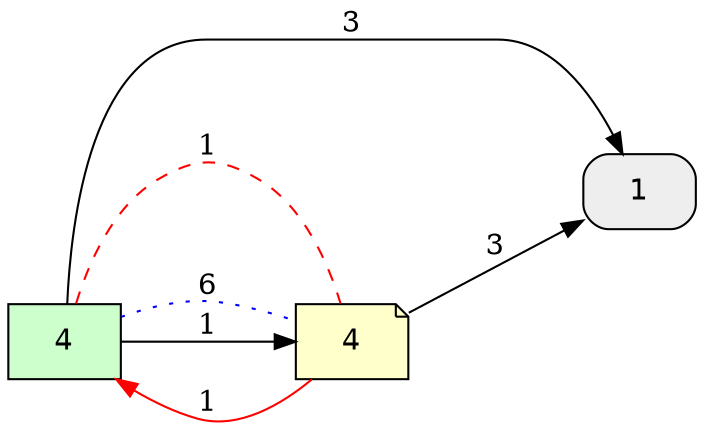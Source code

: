 
digraph{
rankdir=LR
n0 [fillcolor="#EEEEEE", style="filled,rounded", fontname="helvetica", shape=box, label=1];
n1 [fillcolor="#CCFFCC", fontname="helvetica", style=filled, shape=box, label=4];
n2 [fillcolor="#FFFFCC", fontname="helvetica", style=filled, shape=note, label=4];



n2 -> n1 [ penwidth=1, arrowhead=normal, color="#FF0000", constraint=true, style=solid, minlen=2, label=1 ];

n1 -> n2 [ penwidth=1, constraint=false, color="#FF0000", style=dashed, arrowhead=none, minlen=2, label=1 ];

n1 -> n2 [ color="#0000FF", penwidth=1, constraint=false, style=dotted, arrowhead=none, minlen=2, label=6 ];

n1 -> n0 [ penwidth=1, arrowhead=normal, color="#000000", constraint=true, style=solid, minlen=2, label=3 ];

n2 -> n0 [ penwidth=1, arrowhead=normal, color="#000000", constraint=true, style=solid, minlen=2, label=3 ];

n1 -> n2 [ penwidth=1, arrowhead=normal, color="#000000", constraint=true, style=solid, minlen=2, label=1 ];

}
        